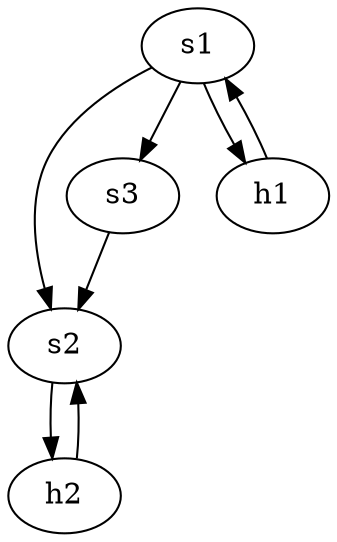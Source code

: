 digraph topology {

s1[type=switch,id=1,mac="20:00:00:00:00:01",ip="192.168.1.3"];
s2[type=switch,id=2,mac="20:00:00:00:00:02",ip="192.168.1.3"];
s3[type=switch,id=3,mac="20:00:00:00:00:03",ip="192.168.1.3"];

h1[type=host,mac="00:00:00:00:00:01",ip="10.0.0.1"];
h2[type=host,mac="00:00:00:00:00:02",ip="10.0.0.2"];

s1 -> s2 [src_port=1, dst_port=2, cost=0, capacity="1Gbps", f = 0.2];

s3 -> s2 [src_port=4, dst_port=3, cost=0, capacity="1Gbps", f = 0.2];

s1 -> s3 [src_port=5, dst_port=6, cost=0, capacity="1Gbps", f = 0.2];

h1 -> s1 [src_port=10, dst_port=11, cost=0, capacity="5Gbps", f = 0];
s1 -> h1 [src_port=11, dst_port=10, cost=0, capacity="5Gbps", f = 0];

h2 -> s2 [src_port=12, dst_port=13, cost=0, capacity="5Gbps", f = 0];
s2 -> h2 [src_port=13, dst_port=12, cost=0, capacity="5Gbps", f = 0];

}

